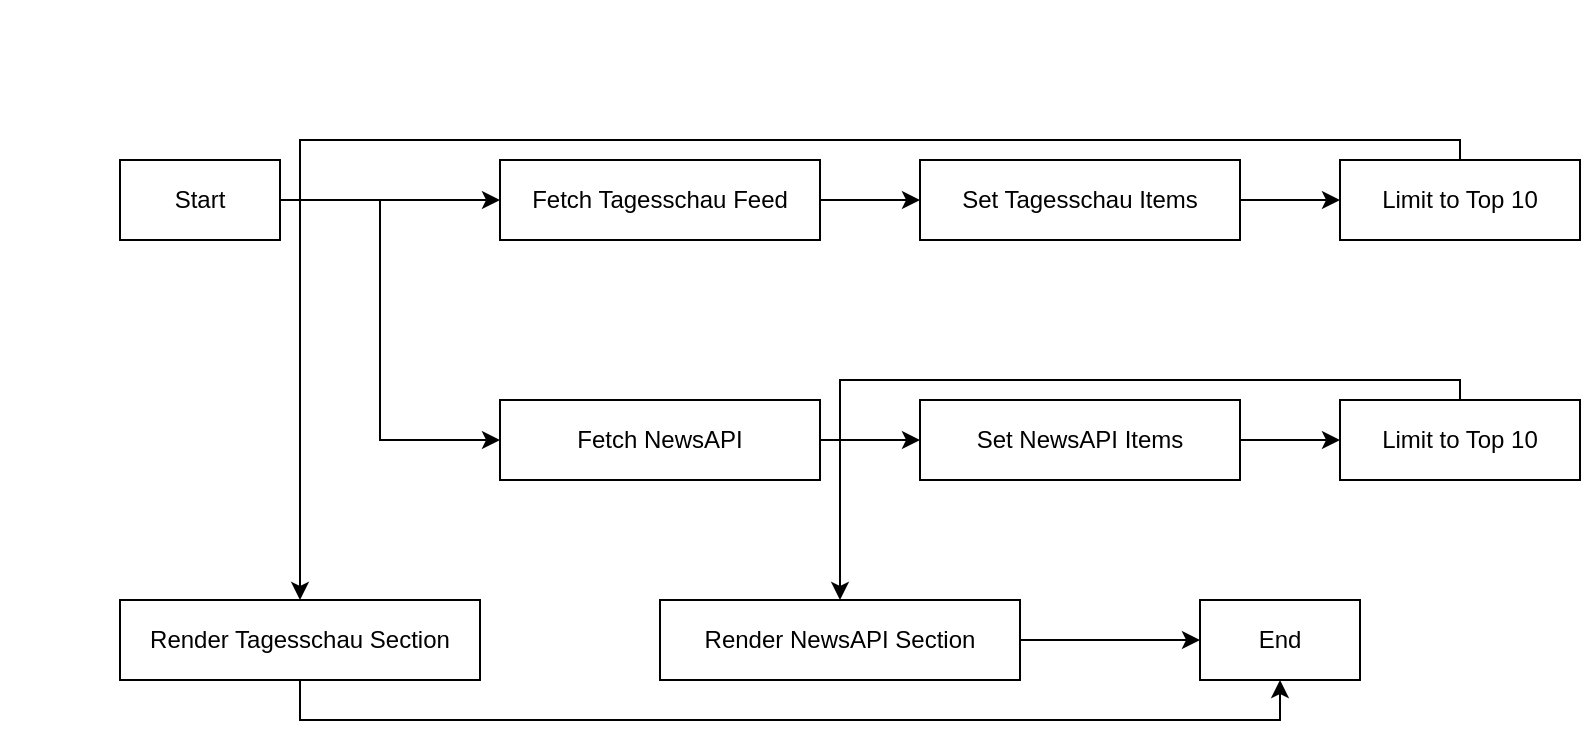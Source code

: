 <mxfile version="21.3.8" type="github">
  <diagram name="Ablaufdiagramm" id="abcdefg1234567">
    <mxGraphModel dx="984" dy="611" grid="1" gridSize="10" guides="1" tooltips="1" connect="1" arrows="1" fold="1" page="1" pageScale="1" pageWidth="827" pageHeight="1169" math="0" shadow="0">
      <root>
        <mxCell id="0" />
        <mxCell id="1" parent="0" />
        <mxCell id="2" value="" style="group" parent="1" vertex="1" connectable="0">
          <mxGeometry x="20" y="20" width="760" height="360" as="geometry" />
        </mxCell>
        <mxCell id="3" value="Start" style="rounded=0;whiteSpace=wrap;html=1;" parent="2" vertex="1" connectable="0">
          <mxGeometry x="60" y="80" width="80" height="40" as="geometry" />
        </mxCell>
        <mxCell id="4" value="Fetch Tagesschau Feed" style="rounded=0;whiteSpace=wrap;html=1;" parent="2" vertex="1" connectable="0">
          <mxGeometry x="250" y="80" width="160" height="40" as="geometry" />
        </mxCell>
        <mxCell id="5" value="Fetch NewsAPI" style="rounded=0;whiteSpace=wrap;html=1;" parent="2" vertex="1" connectable="0">
          <mxGeometry x="250" y="200" width="160" height="40" as="geometry" />
        </mxCell>
        <mxCell id="6" value="Set Tagesschau Items" style="rounded=0;whiteSpace=wrap;html=1;" parent="2" vertex="1" connectable="0">
          <mxGeometry x="460" y="80" width="160" height="40" as="geometry" />
        </mxCell>
        <mxCell id="7" value="Set NewsAPI Items" style="rounded=0;whiteSpace=wrap;html=1;" parent="2" vertex="1" connectable="0">
          <mxGeometry x="460" y="200" width="160" height="40" as="geometry" />
        </mxCell>
        <mxCell id="8" value="Limit to Top 10" style="rounded=0;whiteSpace=wrap;html=1;" parent="2" vertex="1" connectable="0">
          <mxGeometry x="670" y="80" width="120" height="40" as="geometry" />
        </mxCell>
        <mxCell id="9" value="Limit to Top 10" style="rounded=0;whiteSpace=wrap;html=1;" parent="2" vertex="1" connectable="0">
          <mxGeometry x="670" y="200" width="120" height="40" as="geometry" />
        </mxCell>
        <mxCell id="10" value="Render Tagesschau Section" style="rounded=0;whiteSpace=wrap;html=1;" parent="2" vertex="1" connectable="0">
          <mxGeometry x="60" y="300" width="180" height="40" as="geometry" />
        </mxCell>
        <mxCell id="11" value="Render NewsAPI Section" style="rounded=0;whiteSpace=wrap;html=1;" parent="2" vertex="1" connectable="0">
          <mxGeometry x="330" y="300" width="180" height="40" as="geometry" />
        </mxCell>
        <mxCell id="12" value="End" style="rounded=0;whiteSpace=wrap;html=1;" parent="2" vertex="1" connectable="0">
          <mxGeometry x="600" y="300" width="80" height="40" as="geometry" />
        </mxCell>
        <mxCell id="13" style="edgeStyle=orthogonalEdgeStyle;rounded=0;orthogonalLoop=1;jettySize=auto;html=1;" parent="2" source="3" target="4" edge="1">
          <mxGeometry relative="1" as="geometry" />
        </mxCell>
        <mxCell id="14" style="edgeStyle=orthogonalEdgeStyle;rounded=0;orthogonalLoop=1;jettySize=auto;html=1;" parent="2" source="4" target="6" edge="1">
          <mxGeometry relative="1" as="geometry" />
        </mxCell>
        <mxCell id="15" style="edgeStyle=orthogonalEdgeStyle;rounded=0;orthogonalLoop=1;jettySize=auto;html=1;" parent="2" source="5" target="7" edge="1">
          <mxGeometry relative="1" as="geometry" />
        </mxCell>
        <mxCell id="16" style="edgeStyle=orthogonalEdgeStyle;rounded=0;orthogonalLoop=1;jettySize=auto;html=1;" parent="2" source="6" target="8" edge="1">
          <mxGeometry relative="1" as="geometry" />
        </mxCell>
        <mxCell id="17" style="edgeStyle=orthogonalEdgeStyle;rounded=0;orthogonalLoop=1;jettySize=auto;html=1;" parent="2" source="7" target="9" edge="1">
          <mxGeometry relative="1" as="geometry" />
        </mxCell>
        <mxCell id="18" style="edgeStyle=orthogonalEdgeStyle;rounded=0;orthogonalLoop=1;jettySize=auto;html=1;" parent="2" source="8" target="10" edge="1">
          <mxGeometry relative="1" as="geometry">
            <Array as="points">
              <mxPoint x="730" y="70" />
              <mxPoint x="150" y="70" />
            </Array>
          </mxGeometry>
        </mxCell>
        <mxCell id="19" style="edgeStyle=orthogonalEdgeStyle;rounded=0;orthogonalLoop=1;jettySize=auto;html=1;" parent="2" source="9" target="11" edge="1">
          <mxGeometry relative="1" as="geometry">
            <Array as="points">
              <mxPoint x="730" y="190" />
              <mxPoint x="420" y="190" />
            </Array>
          </mxGeometry>
        </mxCell>
        <mxCell id="20" style="edgeStyle=orthogonalEdgeStyle;rounded=0;orthogonalLoop=1;jettySize=auto;html=1;" parent="2" source="10" target="12" edge="1">
          <mxGeometry relative="1" as="geometry">
            <Array as="points">
              <mxPoint x="150" y="360" />
              <mxPoint x="640" y="360" />
            </Array>
          </mxGeometry>
        </mxCell>
        <mxCell id="21" style="edgeStyle=orthogonalEdgeStyle;rounded=0;orthogonalLoop=1;jettySize=auto;html=1;" parent="2" source="11" target="12" edge="1">
          <mxGeometry relative="1" as="geometry" />
        </mxCell>
        <mxCell id="qm0e0MIm5nwKJAFsQOxl-23" value="" style="endArrow=classic;html=1;rounded=0;" edge="1" parent="1">
          <mxGeometry width="50" height="50" relative="1" as="geometry">
            <mxPoint x="210" y="120" as="sourcePoint" />
            <mxPoint x="270" y="240" as="targetPoint" />
            <Array as="points">
              <mxPoint x="210" y="240" />
            </Array>
          </mxGeometry>
        </mxCell>
      </root>
    </mxGraphModel>
  </diagram>
</mxfile>
